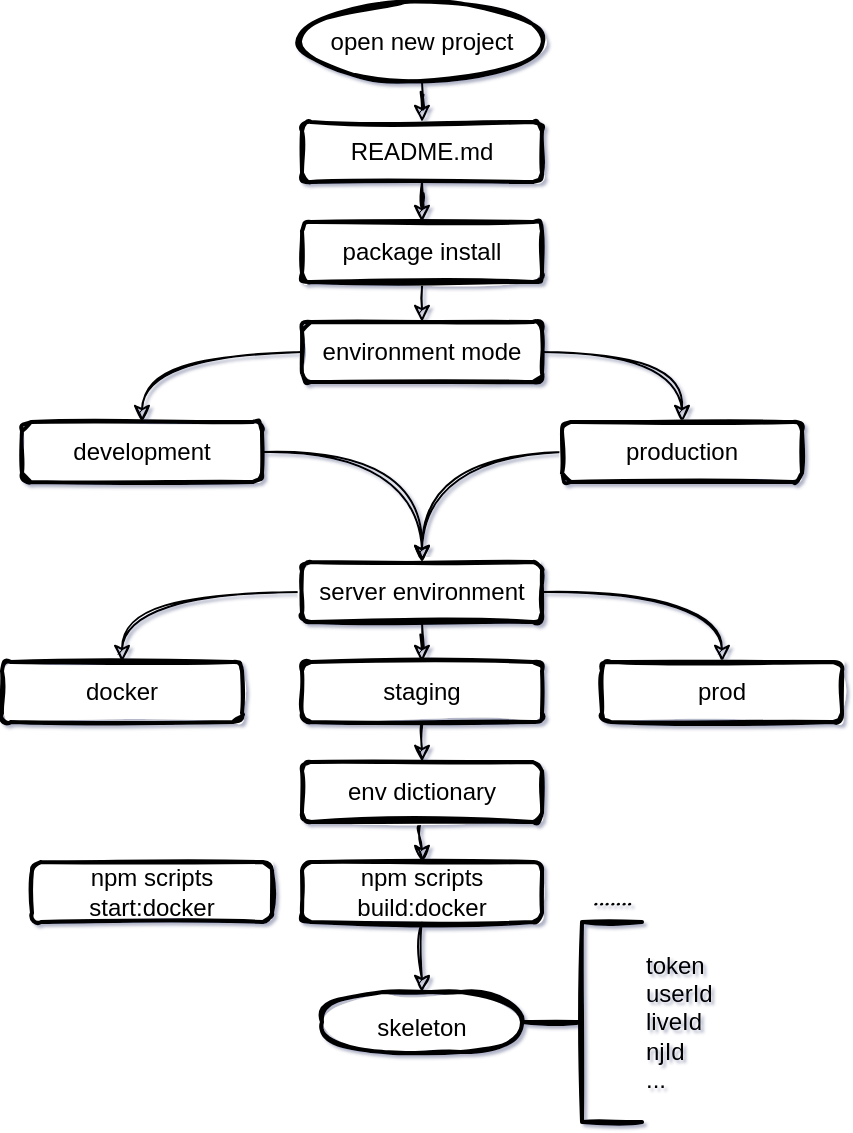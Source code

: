 <mxfile version="20.3.3" type="github" pages="2">
  <diagram id="ofvXL2GoCf3dD_22s4Wm" name="第 1 页">
    <mxGraphModel dx="1186" dy="687" grid="0" gridSize="10" guides="1" tooltips="1" connect="1" arrows="1" fold="1" page="0" pageScale="1" pageWidth="1169" pageHeight="827" math="0" shadow="1">
      <root>
        <mxCell id="0" />
        <mxCell id="1" parent="0" />
        <mxCell id="Od82hylRiGXCnDKOlgIq-14" value="" style="edgeStyle=orthogonalEdgeStyle;rounded=1;orthogonalLoop=1;jettySize=auto;html=1;sketch=1;curved=1;" parent="1" source="Od82hylRiGXCnDKOlgIq-12" target="Od82hylRiGXCnDKOlgIq-13" edge="1">
          <mxGeometry relative="1" as="geometry" />
        </mxCell>
        <mxCell id="Od82hylRiGXCnDKOlgIq-12" value="open new project" style="strokeWidth=2;html=1;shape=mxgraph.flowchart.start_1;whiteSpace=wrap;rounded=1;sketch=1;" parent="1" vertex="1">
          <mxGeometry x="260" y="170" width="120" height="40" as="geometry" />
        </mxCell>
        <mxCell id="Od82hylRiGXCnDKOlgIq-16" value="" style="edgeStyle=orthogonalEdgeStyle;rounded=1;orthogonalLoop=1;jettySize=auto;html=1;sketch=1;curved=1;" parent="1" source="Od82hylRiGXCnDKOlgIq-13" target="Od82hylRiGXCnDKOlgIq-15" edge="1">
          <mxGeometry relative="1" as="geometry" />
        </mxCell>
        <mxCell id="Od82hylRiGXCnDKOlgIq-13" value="README.md" style="whiteSpace=wrap;html=1;strokeWidth=2;rounded=1;sketch=1;" parent="1" vertex="1">
          <mxGeometry x="260" y="230" width="120" height="30" as="geometry" />
        </mxCell>
        <mxCell id="Od82hylRiGXCnDKOlgIq-40" style="edgeStyle=orthogonalEdgeStyle;rounded=1;orthogonalLoop=1;jettySize=auto;html=1;exitX=0.5;exitY=1;exitDx=0;exitDy=0;entryX=0.5;entryY=0;entryDx=0;entryDy=0;sketch=1;curved=1;" parent="1" source="Od82hylRiGXCnDKOlgIq-15" target="Od82hylRiGXCnDKOlgIq-36" edge="1">
          <mxGeometry relative="1" as="geometry" />
        </mxCell>
        <mxCell id="Od82hylRiGXCnDKOlgIq-15" value="package install" style="whiteSpace=wrap;html=1;strokeWidth=2;rounded=1;sketch=1;" parent="1" vertex="1">
          <mxGeometry x="260" y="280" width="120" height="30" as="geometry" />
        </mxCell>
        <mxCell id="Od82hylRiGXCnDKOlgIq-20" value="" style="edgeStyle=orthogonalEdgeStyle;rounded=1;orthogonalLoop=1;jettySize=auto;html=1;entryX=0.5;entryY=0;entryDx=0;entryDy=0;sketch=1;curved=1;" parent="1" source="Od82hylRiGXCnDKOlgIq-17" target="Od82hylRiGXCnDKOlgIq-25" edge="1">
          <mxGeometry relative="1" as="geometry">
            <mxPoint x="320" y="630" as="targetPoint" />
          </mxGeometry>
        </mxCell>
        <mxCell id="Od82hylRiGXCnDKOlgIq-31" style="edgeStyle=orthogonalEdgeStyle;rounded=1;orthogonalLoop=1;jettySize=auto;html=1;entryX=0.5;entryY=0;entryDx=0;entryDy=0;sketch=1;curved=1;" parent="1" source="Od82hylRiGXCnDKOlgIq-17" target="Od82hylRiGXCnDKOlgIq-29" edge="1">
          <mxGeometry relative="1" as="geometry" />
        </mxCell>
        <mxCell id="Od82hylRiGXCnDKOlgIq-32" style="edgeStyle=orthogonalEdgeStyle;rounded=1;orthogonalLoop=1;jettySize=auto;html=1;exitX=0;exitY=0.5;exitDx=0;exitDy=0;entryX=0.5;entryY=0;entryDx=0;entryDy=0;sketch=1;curved=1;" parent="1" source="Od82hylRiGXCnDKOlgIq-17" target="Od82hylRiGXCnDKOlgIq-30" edge="1">
          <mxGeometry relative="1" as="geometry" />
        </mxCell>
        <mxCell id="Od82hylRiGXCnDKOlgIq-17" value="server environment" style="whiteSpace=wrap;html=1;strokeWidth=2;rounded=1;sketch=1;" parent="1" vertex="1">
          <mxGeometry x="260" y="450" width="120" height="30" as="geometry" />
        </mxCell>
        <mxCell id="Od82hylRiGXCnDKOlgIq-45" style="edgeStyle=orthogonalEdgeStyle;rounded=1;orthogonalLoop=1;jettySize=auto;html=1;exitX=0.5;exitY=1;exitDx=0;exitDy=0;entryX=0.5;entryY=0;entryDx=0;entryDy=0;endArrow=classic;endFill=1;sketch=1;curved=1;" parent="1" source="Od82hylRiGXCnDKOlgIq-25" target="liDpOr1H3O13KfIpUHqW-1" edge="1">
          <mxGeometry relative="1" as="geometry">
            <mxPoint x="320" y="595" as="targetPoint" />
          </mxGeometry>
        </mxCell>
        <mxCell id="Od82hylRiGXCnDKOlgIq-25" value="staging" style="whiteSpace=wrap;html=1;strokeWidth=2;rounded=1;sketch=1;" parent="1" vertex="1">
          <mxGeometry x="260" y="500" width="120" height="30" as="geometry" />
        </mxCell>
        <mxCell id="Od82hylRiGXCnDKOlgIq-29" value="prod" style="whiteSpace=wrap;html=1;strokeWidth=2;rounded=1;sketch=1;" parent="1" vertex="1">
          <mxGeometry x="410" y="500" width="120" height="30" as="geometry" />
        </mxCell>
        <mxCell id="Od82hylRiGXCnDKOlgIq-30" value="docker" style="whiteSpace=wrap;html=1;strokeWidth=2;rounded=1;sketch=1;" parent="1" vertex="1">
          <mxGeometry x="110" y="500" width="120" height="30" as="geometry" />
        </mxCell>
        <mxCell id="Od82hylRiGXCnDKOlgIq-34" style="edgeStyle=orthogonalEdgeStyle;rounded=1;orthogonalLoop=1;jettySize=auto;html=1;entryX=0.5;entryY=0;entryDx=0;entryDy=0;sketch=1;curved=1;" parent="1" source="Od82hylRiGXCnDKOlgIq-36" target="Od82hylRiGXCnDKOlgIq-38" edge="1">
          <mxGeometry relative="1" as="geometry" />
        </mxCell>
        <mxCell id="Od82hylRiGXCnDKOlgIq-35" style="edgeStyle=orthogonalEdgeStyle;rounded=1;orthogonalLoop=1;jettySize=auto;html=1;exitX=0;exitY=0.5;exitDx=0;exitDy=0;entryX=0.5;entryY=0;entryDx=0;entryDy=0;sketch=1;curved=1;" parent="1" source="Od82hylRiGXCnDKOlgIq-36" target="Od82hylRiGXCnDKOlgIq-39" edge="1">
          <mxGeometry relative="1" as="geometry" />
        </mxCell>
        <mxCell id="Od82hylRiGXCnDKOlgIq-36" value="environment mode" style="whiteSpace=wrap;html=1;strokeWidth=2;rounded=1;sketch=1;" parent="1" vertex="1">
          <mxGeometry x="260" y="330" width="120" height="30" as="geometry" />
        </mxCell>
        <mxCell id="Od82hylRiGXCnDKOlgIq-49" style="edgeStyle=orthogonalEdgeStyle;rounded=1;hachureGap=4;jiggle=2;orthogonalLoop=1;jettySize=auto;html=1;exitX=0;exitY=0.5;exitDx=0;exitDy=0;entryX=0.5;entryY=0;entryDx=0;entryDy=0;fontFamily=Architects Daughter;fontSource=https%3A%2F%2Ffonts.googleapis.com%2Fcss%3Ffamily%3DArchitects%2BDaughter;fontSize=16;sketch=1;curved=1;" parent="1" source="Od82hylRiGXCnDKOlgIq-38" target="Od82hylRiGXCnDKOlgIq-17" edge="1">
          <mxGeometry relative="1" as="geometry" />
        </mxCell>
        <mxCell id="Od82hylRiGXCnDKOlgIq-38" value="production" style="whiteSpace=wrap;html=1;strokeWidth=2;rounded=1;sketch=1;" parent="1" vertex="1">
          <mxGeometry x="390" y="380" width="120" height="30" as="geometry" />
        </mxCell>
        <mxCell id="Od82hylRiGXCnDKOlgIq-41" style="edgeStyle=orthogonalEdgeStyle;rounded=1;orthogonalLoop=1;jettySize=auto;html=1;entryX=0.5;entryY=0;entryDx=0;entryDy=0;sketch=1;curved=1;" parent="1" source="Od82hylRiGXCnDKOlgIq-39" target="Od82hylRiGXCnDKOlgIq-17" edge="1">
          <mxGeometry relative="1" as="geometry" />
        </mxCell>
        <mxCell id="Od82hylRiGXCnDKOlgIq-39" value="development" style="whiteSpace=wrap;html=1;strokeWidth=2;rounded=1;sketch=1;" parent="1" vertex="1">
          <mxGeometry x="120" y="380" width="120" height="30" as="geometry" />
        </mxCell>
        <mxCell id="Od82hylRiGXCnDKOlgIq-47" value="token&lt;br&gt;userId&lt;br&gt;liveId&lt;br&gt;njId&lt;br&gt;..." style="strokeWidth=2;html=1;shape=mxgraph.flowchart.annotation_2;align=left;labelPosition=right;pointerEvents=1;rounded=1;sketch=1;" parent="1" vertex="1">
          <mxGeometry x="370" y="630" width="60" height="100" as="geometry" />
        </mxCell>
        <mxCell id="Od82hylRiGXCnDKOlgIq-51" value="&lt;span style=&quot;font-family: Helvetica; font-size: 12px;&quot;&gt;skeleton&lt;/span&gt;" style="strokeWidth=2;html=1;shape=mxgraph.flowchart.terminator;whiteSpace=wrap;rounded=1;hachureGap=4;jiggle=2;fontFamily=Architects Daughter;fontSource=https%3A%2F%2Ffonts.googleapis.com%2Fcss%3Ffamily%3DArchitects%2BDaughter;fontSize=20;sketch=1;" parent="1" vertex="1">
          <mxGeometry x="270" y="665" width="100" height="30" as="geometry" />
        </mxCell>
        <mxCell id="UDl11hmKKL8VZZJLvwi9-2" style="edgeStyle=orthogonalEdgeStyle;rounded=1;hachureGap=4;jiggle=2;orthogonalLoop=1;jettySize=auto;html=1;exitX=0.5;exitY=1;exitDx=0;exitDy=0;entryX=0.5;entryY=0;entryDx=0;entryDy=0;fontFamily=Architects Daughter;fontSource=https%3A%2F%2Ffonts.googleapis.com%2Fcss%3Ffamily%3DArchitects%2BDaughter;fontSize=16;sketch=1;curved=1;" edge="1" parent="1" source="liDpOr1H3O13KfIpUHqW-1" target="liDpOr1H3O13KfIpUHqW-7">
          <mxGeometry relative="1" as="geometry" />
        </mxCell>
        <mxCell id="liDpOr1H3O13KfIpUHqW-1" value="env dictionary" style="whiteSpace=wrap;html=1;strokeWidth=2;rounded=1;sketch=1;" parent="1" vertex="1">
          <mxGeometry x="260" y="550" width="120" height="30" as="geometry" />
        </mxCell>
        <mxCell id="liDpOr1H3O13KfIpUHqW-4" value="npm scripts&lt;br&gt;start:docker" style="whiteSpace=wrap;html=1;strokeWidth=2;rounded=1;sketch=1;" parent="1" vertex="1">
          <mxGeometry x="125" y="600" width="120" height="30" as="geometry" />
        </mxCell>
        <mxCell id="UDl11hmKKL8VZZJLvwi9-4" style="edgeStyle=orthogonalEdgeStyle;rounded=1;hachureGap=4;jiggle=2;orthogonalLoop=1;jettySize=auto;html=1;exitX=0.5;exitY=1;exitDx=0;exitDy=0;entryX=0.5;entryY=0;entryDx=0;entryDy=0;entryPerimeter=0;fontFamily=Architects Daughter;fontSource=https%3A%2F%2Ffonts.googleapis.com%2Fcss%3Ffamily%3DArchitects%2BDaughter;fontSize=16;sketch=1;curved=1;" edge="1" parent="1" source="liDpOr1H3O13KfIpUHqW-7" target="Od82hylRiGXCnDKOlgIq-51">
          <mxGeometry relative="1" as="geometry" />
        </mxCell>
        <mxCell id="liDpOr1H3O13KfIpUHqW-7" value="npm scripts&lt;br&gt;build:docker" style="whiteSpace=wrap;html=1;strokeWidth=2;rounded=1;sketch=1;" parent="1" vertex="1">
          <mxGeometry x="260" y="600" width="120" height="30" as="geometry" />
        </mxCell>
        <mxCell id="UDl11hmKKL8VZZJLvwi9-5" value="......." style="text;html=1;align=center;verticalAlign=middle;resizable=0;points=[];autosize=1;strokeColor=none;fillColor=none;fontSize=20;fontFamily=Architects Daughter;" vertex="1" parent="1">
          <mxGeometry x="395" y="595" width="40" height="40" as="geometry" />
        </mxCell>
      </root>
    </mxGraphModel>
  </diagram>
  <diagram id="PZwE9CUo5aN8m1aUoE3w" name="第 2 页">
    <mxGraphModel dx="949" dy="550" grid="0" gridSize="10" guides="1" tooltips="1" connect="1" arrows="1" fold="1" page="0" pageScale="1" pageWidth="1169" pageHeight="827" math="0" shadow="1">
      <root>
        <mxCell id="0" />
        <mxCell id="1" parent="0" />
        <mxCell id="3jYYAUe2Z1BjAlj0n_Ef-1" value="" style="edgeStyle=orthogonalEdgeStyle;rounded=1;orthogonalLoop=1;jettySize=auto;html=1;sketch=1;curved=1;" parent="1" source="3jYYAUe2Z1BjAlj0n_Ef-2" target="3jYYAUe2Z1BjAlj0n_Ef-4" edge="1">
          <mxGeometry relative="1" as="geometry" />
        </mxCell>
        <mxCell id="3jYYAUe2Z1BjAlj0n_Ef-2" value="open new project" style="strokeWidth=2;html=1;shape=mxgraph.flowchart.start_1;whiteSpace=wrap;sketch=1;rounded=1;" parent="1" vertex="1">
          <mxGeometry x="525" y="180" width="120" height="39" as="geometry" />
        </mxCell>
        <mxCell id="3jYYAUe2Z1BjAlj0n_Ef-3" value="" style="edgeStyle=orthogonalEdgeStyle;rounded=1;orthogonalLoop=1;jettySize=auto;html=1;sketch=1;curved=1;" parent="1" source="3jYYAUe2Z1BjAlj0n_Ef-4" target="3jYYAUe2Z1BjAlj0n_Ef-6" edge="1">
          <mxGeometry relative="1" as="geometry" />
        </mxCell>
        <mxCell id="3jYYAUe2Z1BjAlj0n_Ef-4" value="README.md" style="whiteSpace=wrap;html=1;strokeWidth=2;sketch=1;rounded=1;" parent="1" vertex="1">
          <mxGeometry x="525" y="239" width="120" height="30" as="geometry" />
        </mxCell>
        <mxCell id="3jYYAUe2Z1BjAlj0n_Ef-5" style="edgeStyle=orthogonalEdgeStyle;rounded=1;orthogonalLoop=1;jettySize=auto;html=1;exitX=0.5;exitY=1;exitDx=0;exitDy=0;entryX=0.5;entryY=0;entryDx=0;entryDy=0;sketch=1;curved=1;" parent="1" source="3jYYAUe2Z1BjAlj0n_Ef-6" target="3jYYAUe2Z1BjAlj0n_Ef-9" edge="1">
          <mxGeometry relative="1" as="geometry" />
        </mxCell>
        <mxCell id="3jYYAUe2Z1BjAlj0n_Ef-6" value="package install" style="whiteSpace=wrap;html=1;strokeWidth=2;sketch=1;rounded=1;" parent="1" vertex="1">
          <mxGeometry x="525" y="289" width="120" height="30" as="geometry" />
        </mxCell>
        <mxCell id="3jYYAUe2Z1BjAlj0n_Ef-7" style="edgeStyle=orthogonalEdgeStyle;rounded=1;orthogonalLoop=1;jettySize=auto;html=1;entryX=0.5;entryY=0;entryDx=0;entryDy=0;sketch=1;curved=1;" parent="1" source="3jYYAUe2Z1BjAlj0n_Ef-9" target="3jYYAUe2Z1BjAlj0n_Ef-10" edge="1">
          <mxGeometry relative="1" as="geometry" />
        </mxCell>
        <mxCell id="3jYYAUe2Z1BjAlj0n_Ef-8" style="edgeStyle=orthogonalEdgeStyle;rounded=1;orthogonalLoop=1;jettySize=auto;html=1;exitX=0;exitY=0.5;exitDx=0;exitDy=0;entryX=0.5;entryY=0;entryDx=0;entryDy=0;sketch=1;curved=1;" parent="1" source="3jYYAUe2Z1BjAlj0n_Ef-9" target="3jYYAUe2Z1BjAlj0n_Ef-11" edge="1">
          <mxGeometry relative="1" as="geometry" />
        </mxCell>
        <mxCell id="NUbY50EU-GU1DeH5i0-7-1" style="edgeStyle=orthogonalEdgeStyle;curved=1;rounded=1;sketch=1;hachureGap=4;jiggle=2;orthogonalLoop=1;jettySize=auto;html=1;exitX=0.5;exitY=1;exitDx=0;exitDy=0;fontFamily=Architects Daughter;fontSource=https%3A%2F%2Ffonts.googleapis.com%2Fcss%3Ffamily%3DArchitects%2BDaughter;fontSize=16;" parent="1" source="3jYYAUe2Z1BjAlj0n_Ef-9" target="3jYYAUe2Z1BjAlj0n_Ef-12" edge="1">
          <mxGeometry relative="1" as="geometry" />
        </mxCell>
        <mxCell id="NUbY50EU-GU1DeH5i0-7-2" style="edgeStyle=orthogonalEdgeStyle;curved=1;rounded=1;sketch=1;hachureGap=4;jiggle=2;orthogonalLoop=1;jettySize=auto;html=1;exitX=0.5;exitY=1;exitDx=0;exitDy=0;entryX=0.5;entryY=0;entryDx=0;entryDy=0;fontFamily=Architects Daughter;fontSource=https%3A%2F%2Ffonts.googleapis.com%2Fcss%3Ffamily%3DArchitects%2BDaughter;fontSize=16;" parent="1" source="3jYYAUe2Z1BjAlj0n_Ef-9" target="3jYYAUe2Z1BjAlj0n_Ef-13" edge="1">
          <mxGeometry relative="1" as="geometry" />
        </mxCell>
        <mxCell id="NUbY50EU-GU1DeH5i0-7-3" style="edgeStyle=orthogonalEdgeStyle;curved=1;rounded=1;sketch=1;hachureGap=4;jiggle=2;orthogonalLoop=1;jettySize=auto;html=1;exitX=0.5;exitY=1;exitDx=0;exitDy=0;entryX=0.5;entryY=0;entryDx=0;entryDy=0;fontFamily=Architects Daughter;fontSource=https%3A%2F%2Ffonts.googleapis.com%2Fcss%3Ffamily%3DArchitects%2BDaughter;fontSize=16;" parent="1" source="3jYYAUe2Z1BjAlj0n_Ef-9" target="3jYYAUe2Z1BjAlj0n_Ef-14" edge="1">
          <mxGeometry relative="1" as="geometry" />
        </mxCell>
        <mxCell id="3jYYAUe2Z1BjAlj0n_Ef-9" value="dotenv" style="whiteSpace=wrap;html=1;strokeWidth=2;sketch=1;rounded=1;" parent="1" vertex="1">
          <mxGeometry x="525" y="339" width="120" height="30" as="geometry" />
        </mxCell>
        <mxCell id="3jYYAUe2Z1BjAlj0n_Ef-10" value=".env.local" style="whiteSpace=wrap;html=1;strokeWidth=2;sketch=1;rounded=1;" parent="1" vertex="1">
          <mxGeometry x="790" y="410" width="120" height="30" as="geometry" />
        </mxCell>
        <mxCell id="3jYYAUe2Z1BjAlj0n_Ef-11" value=".env" style="whiteSpace=wrap;html=1;strokeWidth=2;sketch=1;rounded=1;" parent="1" vertex="1">
          <mxGeometry x="260" y="410" width="120" height="30" as="geometry" />
        </mxCell>
        <mxCell id="3jYYAUe2Z1BjAlj0n_Ef-12" value=".env.test" style="whiteSpace=wrap;html=1;strokeWidth=2;sketch=1;rounded=1;" parent="1" vertex="1">
          <mxGeometry x="390" y="410" width="120" height="30" as="geometry" />
        </mxCell>
        <mxCell id="NUbY50EU-GU1DeH5i0-7-7" style="edgeStyle=orthogonalEdgeStyle;curved=1;rounded=1;sketch=1;hachureGap=4;jiggle=2;orthogonalLoop=1;jettySize=auto;html=1;exitX=0.5;exitY=1;exitDx=0;exitDy=0;entryX=0.5;entryY=0;entryDx=0;entryDy=0;fontFamily=Architects Daughter;fontSource=https%3A%2F%2Ffonts.googleapis.com%2Fcss%3Ffamily%3DArchitects%2BDaughter;fontSize=16;" parent="1" source="3jYYAUe2Z1BjAlj0n_Ef-13" target="NUbY50EU-GU1DeH5i0-7-5" edge="1">
          <mxGeometry relative="1" as="geometry" />
        </mxCell>
        <mxCell id="NUbY50EU-GU1DeH5i0-7-8" style="edgeStyle=orthogonalEdgeStyle;curved=1;rounded=1;sketch=1;hachureGap=4;jiggle=2;orthogonalLoop=1;jettySize=auto;html=1;exitX=0.5;exitY=1;exitDx=0;exitDy=0;entryX=0.5;entryY=0;entryDx=0;entryDy=0;fontFamily=Architects Daughter;fontSource=https%3A%2F%2Ffonts.googleapis.com%2Fcss%3Ffamily%3DArchitects%2BDaughter;fontSize=16;" parent="1" source="3jYYAUe2Z1BjAlj0n_Ef-13" target="NUbY50EU-GU1DeH5i0-7-6" edge="1">
          <mxGeometry relative="1" as="geometry" />
        </mxCell>
        <mxCell id="3jYYAUe2Z1BjAlj0n_Ef-13" value=".env.staging" style="whiteSpace=wrap;html=1;strokeWidth=2;sketch=1;rounded=1;" parent="1" vertex="1">
          <mxGeometry x="525" y="410" width="120" height="30" as="geometry" />
        </mxCell>
        <mxCell id="3jYYAUe2Z1BjAlj0n_Ef-14" value=".env.production" style="whiteSpace=wrap;html=1;strokeWidth=2;sketch=1;rounded=1;" parent="1" vertex="1">
          <mxGeometry x="660" y="410" width="120" height="30" as="geometry" />
        </mxCell>
        <mxCell id="7Pw4stxviv8Ju6PuF6YO-2" style="edgeStyle=orthogonalEdgeStyle;curved=1;rounded=1;sketch=1;hachureGap=4;jiggle=2;orthogonalLoop=1;jettySize=auto;html=1;exitX=0.5;exitY=1;exitDx=0;exitDy=0;entryX=0.5;entryY=0;entryDx=0;entryDy=0;entryPerimeter=0;fontFamily=Architects Daughter;fontSource=https%3A%2F%2Ffonts.googleapis.com%2Fcss%3Ffamily%3DArchitects%2BDaughter;fontSize=16;" parent="1" source="NUbY50EU-GU1DeH5i0-7-5" target="7Pw4stxviv8Ju6PuF6YO-1" edge="1">
          <mxGeometry relative="1" as="geometry" />
        </mxCell>
        <mxCell id="NUbY50EU-GU1DeH5i0-7-5" value="yarn start -m" style="whiteSpace=wrap;html=1;strokeWidth=2;sketch=1;rounded=1;" parent="1" vertex="1">
          <mxGeometry x="460" y="470" width="120" height="30" as="geometry" />
        </mxCell>
        <mxCell id="7Pw4stxviv8Ju6PuF6YO-3" style="edgeStyle=orthogonalEdgeStyle;curved=1;rounded=1;sketch=1;hachureGap=4;jiggle=2;orthogonalLoop=1;jettySize=auto;html=1;exitX=0.5;exitY=1;exitDx=0;exitDy=0;entryX=0.5;entryY=0;entryDx=0;entryDy=0;entryPerimeter=0;fontFamily=Architects Daughter;fontSource=https%3A%2F%2Ffonts.googleapis.com%2Fcss%3Ffamily%3DArchitects%2BDaughter;fontSize=16;" parent="1" source="NUbY50EU-GU1DeH5i0-7-6" target="7Pw4stxviv8Ju6PuF6YO-1" edge="1">
          <mxGeometry relative="1" as="geometry" />
        </mxCell>
        <mxCell id="NUbY50EU-GU1DeH5i0-7-6" value="yarn build -m" style="whiteSpace=wrap;html=1;strokeWidth=2;sketch=1;rounded=1;" parent="1" vertex="1">
          <mxGeometry x="590" y="470" width="120" height="30" as="geometry" />
        </mxCell>
        <mxCell id="7Pw4stxviv8Ju6PuF6YO-1" value="&lt;font face=&quot;Helvetica&quot;&gt;&lt;span style=&quot;font-size: 12px;&quot;&gt;wishlist&lt;/span&gt;&lt;/font&gt;" style="strokeWidth=2;html=1;shape=mxgraph.flowchart.terminator;whiteSpace=wrap;rounded=1;sketch=1;hachureGap=4;jiggle=2;fontFamily=Architects Daughter;fontSource=https%3A%2F%2Ffonts.googleapis.com%2Fcss%3Ffamily%3DArchitects%2BDaughter;fontSize=20;" parent="1" vertex="1">
          <mxGeometry x="535" y="530" width="100" height="30" as="geometry" />
        </mxCell>
      </root>
    </mxGraphModel>
  </diagram>
</mxfile>
